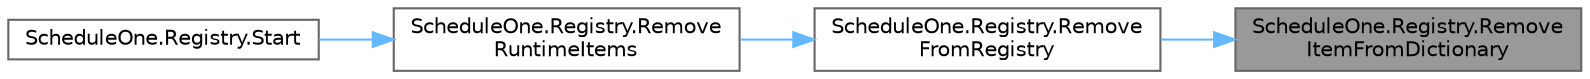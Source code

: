 digraph "ScheduleOne.Registry.RemoveItemFromDictionary"
{
 // LATEX_PDF_SIZE
  bgcolor="transparent";
  edge [fontname=Helvetica,fontsize=10,labelfontname=Helvetica,labelfontsize=10];
  node [fontname=Helvetica,fontsize=10,shape=box,height=0.2,width=0.4];
  rankdir="RL";
  Node1 [id="Node000001",label="ScheduleOne.Registry.Remove\lItemFromDictionary",height=0.2,width=0.4,color="gray40", fillcolor="grey60", style="filled", fontcolor="black",tooltip=" "];
  Node1 -> Node2 [id="edge1_Node000001_Node000002",dir="back",color="steelblue1",style="solid",tooltip=" "];
  Node2 [id="Node000002",label="ScheduleOne.Registry.Remove\lFromRegistry",height=0.2,width=0.4,color="grey40", fillcolor="white", style="filled",URL="$class_schedule_one_1_1_registry.html#a01a3aa28bffb96ea6f762e30d3c3c2ae",tooltip=" "];
  Node2 -> Node3 [id="edge2_Node000002_Node000003",dir="back",color="steelblue1",style="solid",tooltip=" "];
  Node3 [id="Node000003",label="ScheduleOne.Registry.Remove\lRuntimeItems",height=0.2,width=0.4,color="grey40", fillcolor="white", style="filled",URL="$class_schedule_one_1_1_registry.html#ae45c4b7c1079f2022adf6a570d347f9a",tooltip=" "];
  Node3 -> Node4 [id="edge3_Node000003_Node000004",dir="back",color="steelblue1",style="solid",tooltip=" "];
  Node4 [id="Node000004",label="ScheduleOne.Registry.Start",height=0.2,width=0.4,color="grey40", fillcolor="white", style="filled",URL="$class_schedule_one_1_1_registry.html#a01b6a6d16a0829f8ef0a862ac655f6fc",tooltip=" "];
}
